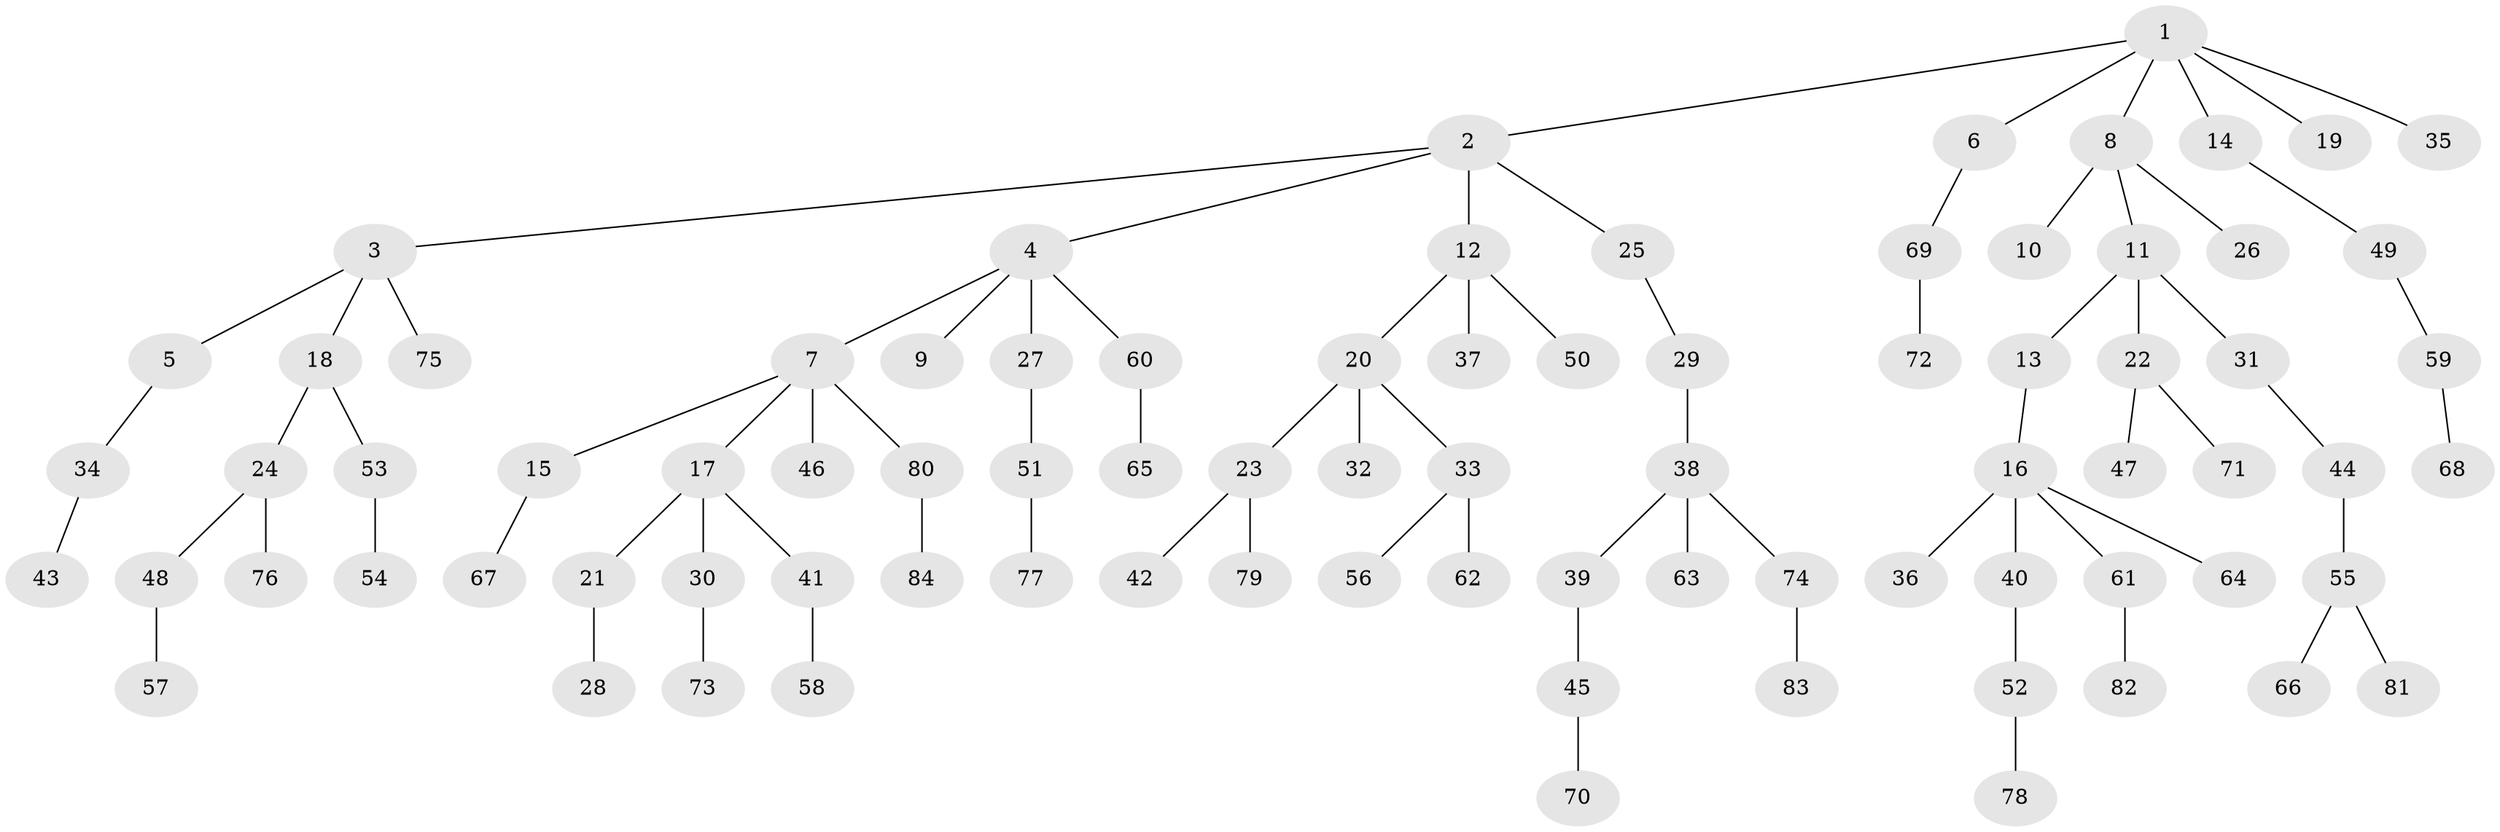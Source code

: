 // coarse degree distribution, {5: 0.057692307692307696, 4: 0.09615384615384616, 2: 0.17307692307692307, 7: 0.019230769230769232, 3: 0.07692307692307693, 1: 0.5769230769230769}
// Generated by graph-tools (version 1.1) at 2025/42/03/06/25 10:42:05]
// undirected, 84 vertices, 83 edges
graph export_dot {
graph [start="1"]
  node [color=gray90,style=filled];
  1;
  2;
  3;
  4;
  5;
  6;
  7;
  8;
  9;
  10;
  11;
  12;
  13;
  14;
  15;
  16;
  17;
  18;
  19;
  20;
  21;
  22;
  23;
  24;
  25;
  26;
  27;
  28;
  29;
  30;
  31;
  32;
  33;
  34;
  35;
  36;
  37;
  38;
  39;
  40;
  41;
  42;
  43;
  44;
  45;
  46;
  47;
  48;
  49;
  50;
  51;
  52;
  53;
  54;
  55;
  56;
  57;
  58;
  59;
  60;
  61;
  62;
  63;
  64;
  65;
  66;
  67;
  68;
  69;
  70;
  71;
  72;
  73;
  74;
  75;
  76;
  77;
  78;
  79;
  80;
  81;
  82;
  83;
  84;
  1 -- 2;
  1 -- 6;
  1 -- 8;
  1 -- 14;
  1 -- 19;
  1 -- 35;
  2 -- 3;
  2 -- 4;
  2 -- 12;
  2 -- 25;
  3 -- 5;
  3 -- 18;
  3 -- 75;
  4 -- 7;
  4 -- 9;
  4 -- 27;
  4 -- 60;
  5 -- 34;
  6 -- 69;
  7 -- 15;
  7 -- 17;
  7 -- 46;
  7 -- 80;
  8 -- 10;
  8 -- 11;
  8 -- 26;
  11 -- 13;
  11 -- 22;
  11 -- 31;
  12 -- 20;
  12 -- 37;
  12 -- 50;
  13 -- 16;
  14 -- 49;
  15 -- 67;
  16 -- 36;
  16 -- 40;
  16 -- 61;
  16 -- 64;
  17 -- 21;
  17 -- 30;
  17 -- 41;
  18 -- 24;
  18 -- 53;
  20 -- 23;
  20 -- 32;
  20 -- 33;
  21 -- 28;
  22 -- 47;
  22 -- 71;
  23 -- 42;
  23 -- 79;
  24 -- 48;
  24 -- 76;
  25 -- 29;
  27 -- 51;
  29 -- 38;
  30 -- 73;
  31 -- 44;
  33 -- 56;
  33 -- 62;
  34 -- 43;
  38 -- 39;
  38 -- 63;
  38 -- 74;
  39 -- 45;
  40 -- 52;
  41 -- 58;
  44 -- 55;
  45 -- 70;
  48 -- 57;
  49 -- 59;
  51 -- 77;
  52 -- 78;
  53 -- 54;
  55 -- 66;
  55 -- 81;
  59 -- 68;
  60 -- 65;
  61 -- 82;
  69 -- 72;
  74 -- 83;
  80 -- 84;
}
